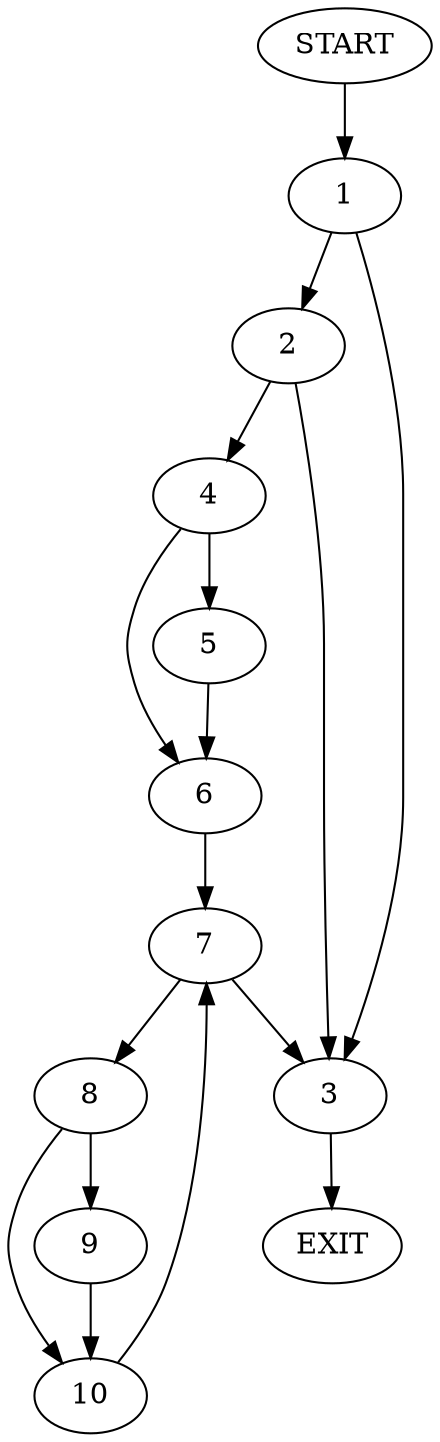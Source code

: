 digraph {
0 [label="START"]
11 [label="EXIT"]
0 -> 1
1 -> 2
1 -> 3
2 -> 4
2 -> 3
3 -> 11
4 -> 5
4 -> 6
5 -> 6
6 -> 7
7 -> 3
7 -> 8
8 -> 9
8 -> 10
9 -> 10
10 -> 7
}
